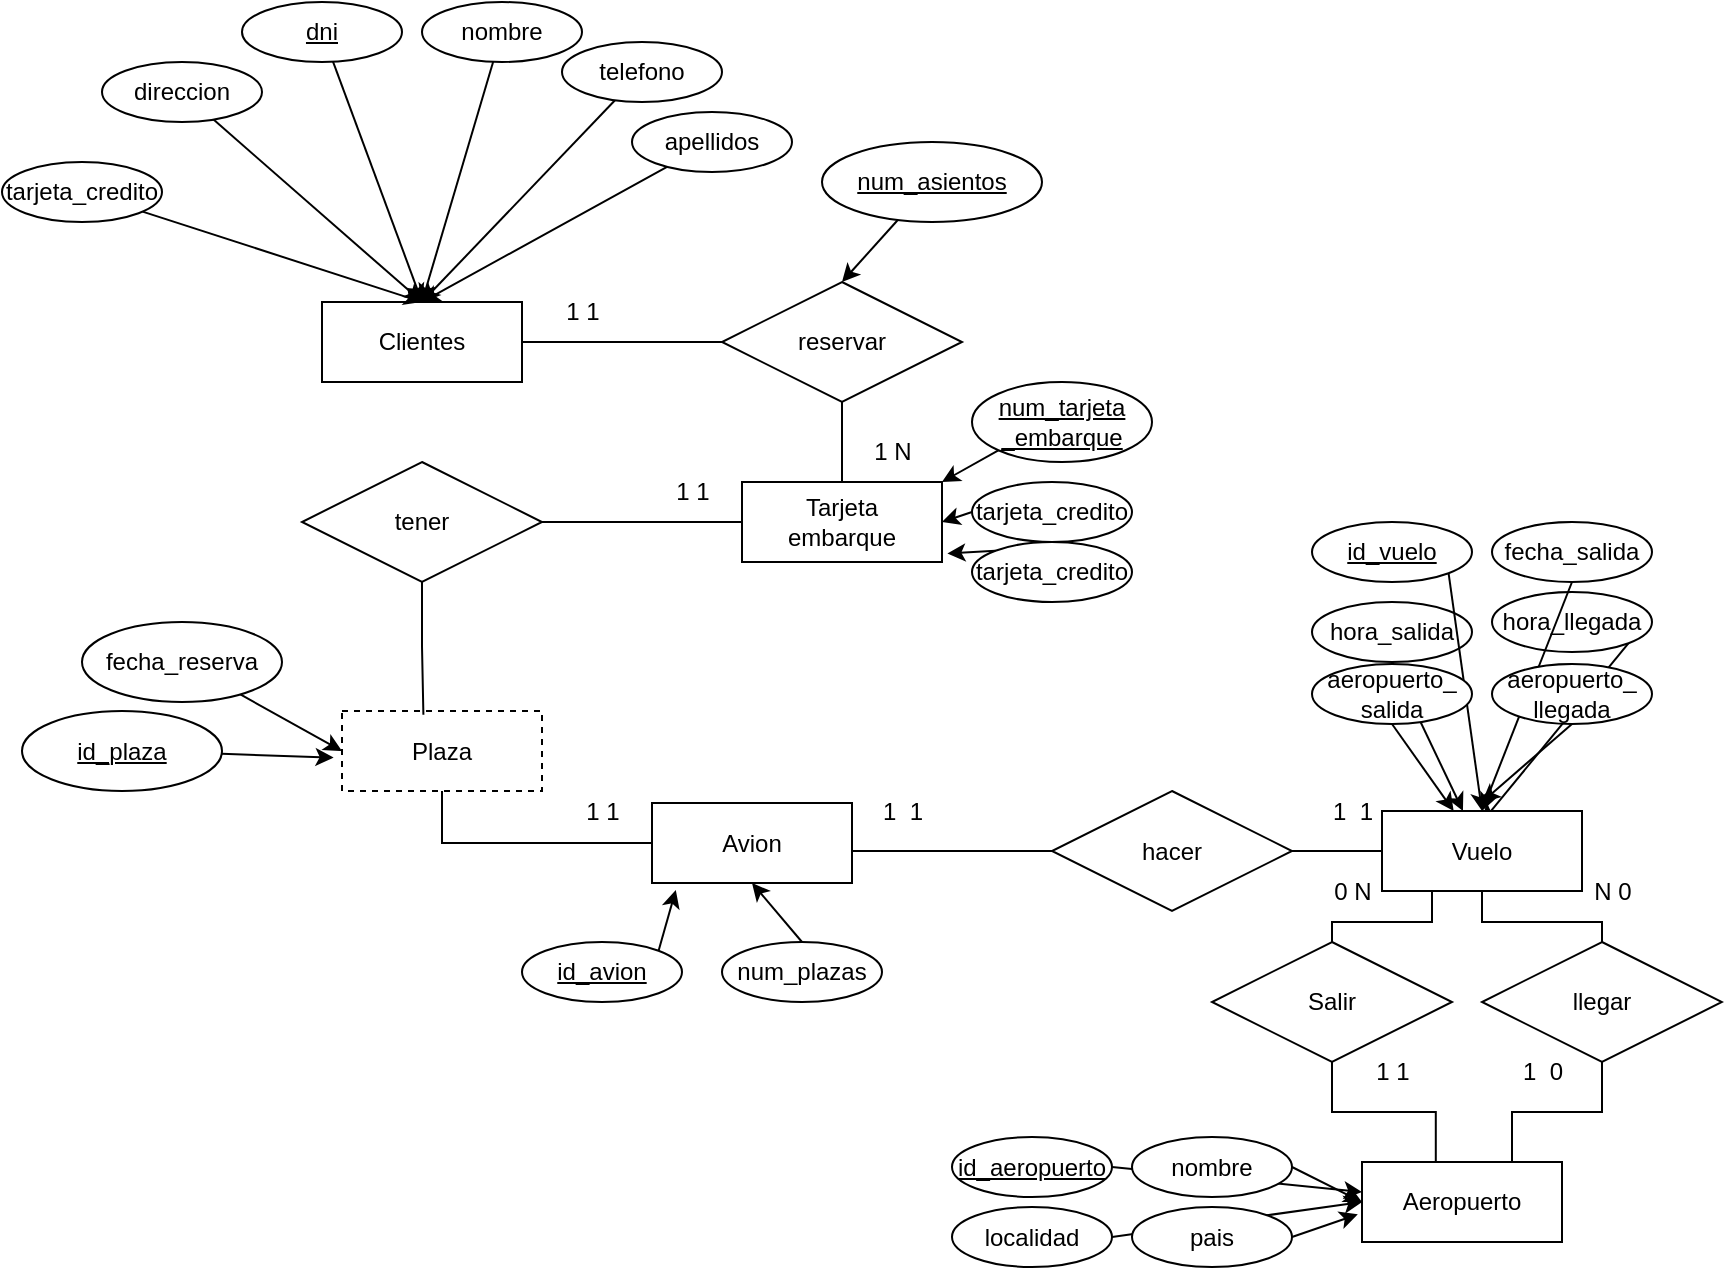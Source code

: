 <mxfile version="22.0.4" type="github">
  <diagram id="R2lEEEUBdFMjLlhIrx00" name="Page-1">
    <mxGraphModel dx="1669" dy="469" grid="1" gridSize="10" guides="1" tooltips="1" connect="1" arrows="1" fold="1" page="1" pageScale="1" pageWidth="850" pageHeight="1100" math="0" shadow="0" extFonts="Permanent Marker^https://fonts.googleapis.com/css?family=Permanent+Marker">
      <root>
        <mxCell id="0" />
        <mxCell id="1" parent="0" />
        <mxCell id="2jiFzWGauxY_XOc7GJdC-2" value="Clientes" style="whiteSpace=wrap;html=1;align=center;" parent="1" vertex="1">
          <mxGeometry x="100" y="240" width="100" height="40" as="geometry" />
        </mxCell>
        <mxCell id="2jiFzWGauxY_XOc7GJdC-4" value="Tarjeta &lt;br&gt;embarque" style="whiteSpace=wrap;html=1;align=center;" parent="1" vertex="1">
          <mxGeometry x="310" y="330" width="100" height="40" as="geometry" />
        </mxCell>
        <mxCell id="2jiFzWGauxY_XOc7GJdC-5" value="Aeropuerto" style="whiteSpace=wrap;html=1;align=center;" parent="1" vertex="1">
          <mxGeometry x="620" y="670" width="100" height="40" as="geometry" />
        </mxCell>
        <mxCell id="2jiFzWGauxY_XOc7GJdC-6" value="Avion" style="whiteSpace=wrap;html=1;align=center;" parent="1" vertex="1">
          <mxGeometry x="265" y="490.5" width="100" height="40" as="geometry" />
        </mxCell>
        <mxCell id="qRf_m3_fmnxYI7FiQeoy-19" style="edgeStyle=orthogonalEdgeStyle;rounded=0;orthogonalLoop=1;jettySize=auto;html=1;exitX=0.5;exitY=1;exitDx=0;exitDy=0;entryX=0;entryY=0.5;entryDx=0;entryDy=0;startArrow=none;startFill=0;endArrow=none;endFill=0;" edge="1" parent="1" source="2jiFzWGauxY_XOc7GJdC-7" target="2jiFzWGauxY_XOc7GJdC-6">
          <mxGeometry relative="1" as="geometry" />
        </mxCell>
        <mxCell id="2jiFzWGauxY_XOc7GJdC-7" value="Plaza" style="whiteSpace=wrap;html=1;align=center;dashed=1;" parent="1" vertex="1">
          <mxGeometry x="110" y="444.5" width="100" height="40" as="geometry" />
        </mxCell>
        <mxCell id="lYEexqLNSPWDxcUZi8AM-1" style="rounded=0;orthogonalLoop=1;jettySize=auto;html=1;entryX=0.5;entryY=0;entryDx=0;entryDy=0;" parent="1" source="2jiFzWGauxY_XOc7GJdC-8" target="2jiFzWGauxY_XOc7GJdC-2" edge="1">
          <mxGeometry relative="1" as="geometry" />
        </mxCell>
        <mxCell id="2jiFzWGauxY_XOc7GJdC-8" value="dni" style="ellipse;whiteSpace=wrap;html=1;align=center;fontStyle=4" parent="1" vertex="1">
          <mxGeometry x="60" y="90" width="80" height="30" as="geometry" />
        </mxCell>
        <mxCell id="lYEexqLNSPWDxcUZi8AM-3" style="rounded=0;orthogonalLoop=1;jettySize=auto;html=1;entryX=0.5;entryY=0;entryDx=0;entryDy=0;" parent="1" source="2jiFzWGauxY_XOc7GJdC-9" target="2jiFzWGauxY_XOc7GJdC-2" edge="1">
          <mxGeometry relative="1" as="geometry" />
        </mxCell>
        <mxCell id="2jiFzWGauxY_XOc7GJdC-9" value="nombre" style="ellipse;whiteSpace=wrap;html=1;align=center;" parent="1" vertex="1">
          <mxGeometry x="150" y="90" width="80" height="30" as="geometry" />
        </mxCell>
        <mxCell id="lYEexqLNSPWDxcUZi8AM-5" style="rounded=0;orthogonalLoop=1;jettySize=auto;html=1;entryX=0.5;entryY=0;entryDx=0;entryDy=0;" parent="1" source="2jiFzWGauxY_XOc7GJdC-11" target="2jiFzWGauxY_XOc7GJdC-2" edge="1">
          <mxGeometry relative="1" as="geometry" />
        </mxCell>
        <mxCell id="2jiFzWGauxY_XOc7GJdC-11" value="apellidos" style="ellipse;whiteSpace=wrap;html=1;align=center;" parent="1" vertex="1">
          <mxGeometry x="255" y="145" width="80" height="30" as="geometry" />
        </mxCell>
        <mxCell id="lYEexqLNSPWDxcUZi8AM-2" style="rounded=0;orthogonalLoop=1;jettySize=auto;html=1;entryX=0.5;entryY=0;entryDx=0;entryDy=0;" parent="1" source="2jiFzWGauxY_XOc7GJdC-12" target="2jiFzWGauxY_XOc7GJdC-2" edge="1">
          <mxGeometry relative="1" as="geometry" />
        </mxCell>
        <mxCell id="2jiFzWGauxY_XOc7GJdC-12" value="direccion" style="ellipse;whiteSpace=wrap;html=1;align=center;" parent="1" vertex="1">
          <mxGeometry x="-10" y="120" width="80" height="30" as="geometry" />
        </mxCell>
        <mxCell id="lYEexqLNSPWDxcUZi8AM-4" style="rounded=0;orthogonalLoop=1;jettySize=auto;html=1;entryX=0.5;entryY=0;entryDx=0;entryDy=0;" parent="1" source="2jiFzWGauxY_XOc7GJdC-13" target="2jiFzWGauxY_XOc7GJdC-2" edge="1">
          <mxGeometry relative="1" as="geometry" />
        </mxCell>
        <mxCell id="2jiFzWGauxY_XOc7GJdC-13" value="telefono" style="ellipse;whiteSpace=wrap;html=1;align=center;" parent="1" vertex="1">
          <mxGeometry x="220" y="110" width="80" height="30" as="geometry" />
        </mxCell>
        <mxCell id="lYEexqLNSPWDxcUZi8AM-6" style="rounded=0;orthogonalLoop=1;jettySize=auto;html=1;entryX=0.5;entryY=0;entryDx=0;entryDy=0;" parent="1" source="2jiFzWGauxY_XOc7GJdC-14" target="2jiFzWGauxY_XOc7GJdC-2" edge="1">
          <mxGeometry relative="1" as="geometry" />
        </mxCell>
        <mxCell id="2jiFzWGauxY_XOc7GJdC-14" value="tarjeta_credito" style="ellipse;whiteSpace=wrap;html=1;align=center;" parent="1" vertex="1">
          <mxGeometry x="-60" y="170" width="80" height="30" as="geometry" />
        </mxCell>
        <mxCell id="lYEexqLNSPWDxcUZi8AM-8" style="rounded=0;orthogonalLoop=1;jettySize=auto;html=1;entryX=0.5;entryY=0;entryDx=0;entryDy=0;" parent="1" source="2jiFzWGauxY_XOc7GJdC-15" target="lYEexqLNSPWDxcUZi8AM-7" edge="1">
          <mxGeometry relative="1" as="geometry" />
        </mxCell>
        <mxCell id="2jiFzWGauxY_XOc7GJdC-15" value="num_asientos" style="ellipse;whiteSpace=wrap;html=1;align=center;fontStyle=4" parent="1" vertex="1">
          <mxGeometry x="350" y="160" width="110" height="40" as="geometry" />
        </mxCell>
        <mxCell id="lYEexqLNSPWDxcUZi8AM-9" style="rounded=0;orthogonalLoop=1;jettySize=auto;html=1;entryX=0;entryY=0.5;entryDx=0;entryDy=0;" parent="1" source="2jiFzWGauxY_XOc7GJdC-16" target="2jiFzWGauxY_XOc7GJdC-7" edge="1">
          <mxGeometry relative="1" as="geometry" />
        </mxCell>
        <mxCell id="2jiFzWGauxY_XOc7GJdC-16" value="fecha_reserva" style="ellipse;whiteSpace=wrap;html=1;align=center;" parent="1" vertex="1">
          <mxGeometry x="-20" y="400" width="100" height="40" as="geometry" />
        </mxCell>
        <mxCell id="qRf_m3_fmnxYI7FiQeoy-16" style="rounded=0;orthogonalLoop=1;jettySize=auto;html=1;exitX=0;exitY=1;exitDx=0;exitDy=0;entryX=1;entryY=0;entryDx=0;entryDy=0;" edge="1" parent="1" source="2jiFzWGauxY_XOc7GJdC-17" target="2jiFzWGauxY_XOc7GJdC-4">
          <mxGeometry relative="1" as="geometry" />
        </mxCell>
        <mxCell id="2jiFzWGauxY_XOc7GJdC-17" value="num_tarjeta&lt;br&gt;_embarque" style="ellipse;whiteSpace=wrap;html=1;align=center;fontStyle=4" parent="1" vertex="1">
          <mxGeometry x="425" y="280" width="90" height="40" as="geometry" />
        </mxCell>
        <mxCell id="2jiFzWGauxY_XOc7GJdC-18" value="tarjeta_credito" style="ellipse;whiteSpace=wrap;html=1;align=center;" parent="1" vertex="1">
          <mxGeometry x="425" y="360" width="80" height="30" as="geometry" />
        </mxCell>
        <mxCell id="qRf_m3_fmnxYI7FiQeoy-17" style="rounded=0;orthogonalLoop=1;jettySize=auto;html=1;exitX=0;exitY=0.5;exitDx=0;exitDy=0;entryX=1;entryY=0.5;entryDx=0;entryDy=0;" edge="1" parent="1" source="2jiFzWGauxY_XOc7GJdC-20" target="2jiFzWGauxY_XOc7GJdC-4">
          <mxGeometry relative="1" as="geometry" />
        </mxCell>
        <mxCell id="2jiFzWGauxY_XOc7GJdC-20" value="tarjeta_credito" style="ellipse;whiteSpace=wrap;html=1;align=center;" parent="1" vertex="1">
          <mxGeometry x="425" y="330" width="80" height="30" as="geometry" />
        </mxCell>
        <mxCell id="2jiFzWGauxY_XOc7GJdC-21" value="id_avion&lt;br&gt;" style="ellipse;whiteSpace=wrap;html=1;align=center;fontStyle=4" parent="1" vertex="1">
          <mxGeometry x="200" y="560" width="80" height="30" as="geometry" />
        </mxCell>
        <mxCell id="qRf_m3_fmnxYI7FiQeoy-21" style="rounded=0;orthogonalLoop=1;jettySize=auto;html=1;exitX=0.5;exitY=0;exitDx=0;exitDy=0;entryX=0.5;entryY=1;entryDx=0;entryDy=0;" edge="1" parent="1" source="2jiFzWGauxY_XOc7GJdC-22" target="2jiFzWGauxY_XOc7GJdC-6">
          <mxGeometry relative="1" as="geometry" />
        </mxCell>
        <mxCell id="2jiFzWGauxY_XOc7GJdC-22" value="num_plazas" style="ellipse;whiteSpace=wrap;html=1;align=center;" parent="1" vertex="1">
          <mxGeometry x="300" y="560" width="80" height="30" as="geometry" />
        </mxCell>
        <mxCell id="qRf_m3_fmnxYI7FiQeoy-32" style="rounded=0;orthogonalLoop=1;jettySize=auto;html=1;exitX=1;exitY=0.5;exitDx=0;exitDy=0;entryX=0;entryY=0.5;entryDx=0;entryDy=0;" edge="1" parent="1" source="2jiFzWGauxY_XOc7GJdC-23" target="2jiFzWGauxY_XOc7GJdC-5">
          <mxGeometry relative="1" as="geometry" />
        </mxCell>
        <mxCell id="2jiFzWGauxY_XOc7GJdC-23" value="localidad" style="ellipse;whiteSpace=wrap;html=1;align=center;fontStyle=0" parent="1" vertex="1">
          <mxGeometry x="415" y="692.5" width="80" height="30" as="geometry" />
        </mxCell>
        <mxCell id="2jiFzWGauxY_XOc7GJdC-24" value="pais" style="ellipse;whiteSpace=wrap;html=1;align=center;" parent="1" vertex="1">
          <mxGeometry x="505" y="692.5" width="80" height="30" as="geometry" />
        </mxCell>
        <mxCell id="qRf_m3_fmnxYI7FiQeoy-29" style="rounded=0;orthogonalLoop=1;jettySize=auto;html=1;exitX=1;exitY=0.5;exitDx=0;exitDy=0;" edge="1" parent="1" source="2jiFzWGauxY_XOc7GJdC-25" target="2jiFzWGauxY_XOc7GJdC-5">
          <mxGeometry relative="1" as="geometry" />
        </mxCell>
        <mxCell id="2jiFzWGauxY_XOc7GJdC-25" value="id_aeropuerto" style="ellipse;whiteSpace=wrap;html=1;align=center;fontStyle=4" parent="1" vertex="1">
          <mxGeometry x="415" y="657.5" width="80" height="30" as="geometry" />
        </mxCell>
        <mxCell id="qRf_m3_fmnxYI7FiQeoy-30" style="rounded=0;orthogonalLoop=1;jettySize=auto;html=1;exitX=1;exitY=0.5;exitDx=0;exitDy=0;" edge="1" parent="1" source="2jiFzWGauxY_XOc7GJdC-26">
          <mxGeometry relative="1" as="geometry">
            <mxPoint x="620" y="690" as="targetPoint" />
          </mxGeometry>
        </mxCell>
        <mxCell id="2jiFzWGauxY_XOc7GJdC-26" value="nombre" style="ellipse;whiteSpace=wrap;html=1;align=center;" parent="1" vertex="1">
          <mxGeometry x="505" y="657.5" width="80" height="30" as="geometry" />
        </mxCell>
        <mxCell id="qRf_m3_fmnxYI7FiQeoy-26" style="rounded=0;orthogonalLoop=1;jettySize=auto;html=1;exitX=0.5;exitY=1;exitDx=0;exitDy=0;" edge="1" parent="1" source="2jiFzWGauxY_XOc7GJdC-27" target="qRf_m3_fmnxYI7FiQeoy-7">
          <mxGeometry relative="1" as="geometry" />
        </mxCell>
        <mxCell id="2jiFzWGauxY_XOc7GJdC-27" value="hora_salida" style="ellipse;whiteSpace=wrap;html=1;align=center;fontStyle=0" parent="1" vertex="1">
          <mxGeometry x="595" y="390" width="80" height="30" as="geometry" />
        </mxCell>
        <mxCell id="qRf_m3_fmnxYI7FiQeoy-23" style="rounded=0;orthogonalLoop=1;jettySize=auto;html=1;exitX=1;exitY=1;exitDx=0;exitDy=0;" edge="1" parent="1" source="2jiFzWGauxY_XOc7GJdC-28">
          <mxGeometry relative="1" as="geometry">
            <mxPoint x="680" y="500" as="targetPoint" />
          </mxGeometry>
        </mxCell>
        <mxCell id="2jiFzWGauxY_XOc7GJdC-28" value="hora_llegada" style="ellipse;whiteSpace=wrap;html=1;align=center;" parent="1" vertex="1">
          <mxGeometry x="685" y="385" width="80" height="30" as="geometry" />
        </mxCell>
        <mxCell id="qRf_m3_fmnxYI7FiQeoy-25" style="rounded=0;orthogonalLoop=1;jettySize=auto;html=1;exitX=1;exitY=1;exitDx=0;exitDy=0;entryX=0.5;entryY=0;entryDx=0;entryDy=0;" edge="1" parent="1" source="2jiFzWGauxY_XOc7GJdC-29" target="qRf_m3_fmnxYI7FiQeoy-7">
          <mxGeometry relative="1" as="geometry" />
        </mxCell>
        <mxCell id="2jiFzWGauxY_XOc7GJdC-29" value="id_vuelo" style="ellipse;whiteSpace=wrap;html=1;align=center;fontStyle=4" parent="1" vertex="1">
          <mxGeometry x="595" y="350" width="80" height="30" as="geometry" />
        </mxCell>
        <mxCell id="qRf_m3_fmnxYI7FiQeoy-22" style="rounded=0;orthogonalLoop=1;jettySize=auto;html=1;exitX=0.5;exitY=1;exitDx=0;exitDy=0;entryX=0.5;entryY=0;entryDx=0;entryDy=0;" edge="1" parent="1" source="2jiFzWGauxY_XOc7GJdC-30" target="qRf_m3_fmnxYI7FiQeoy-7">
          <mxGeometry relative="1" as="geometry" />
        </mxCell>
        <mxCell id="2jiFzWGauxY_XOc7GJdC-30" value="fecha_salida" style="ellipse;whiteSpace=wrap;html=1;align=center;" parent="1" vertex="1">
          <mxGeometry x="685" y="350" width="80" height="30" as="geometry" />
        </mxCell>
        <mxCell id="qRf_m3_fmnxYI7FiQeoy-27" style="rounded=0;orthogonalLoop=1;jettySize=auto;html=1;exitX=0.5;exitY=1;exitDx=0;exitDy=0;" edge="1" parent="1" source="2jiFzWGauxY_XOc7GJdC-31" target="qRf_m3_fmnxYI7FiQeoy-7">
          <mxGeometry relative="1" as="geometry" />
        </mxCell>
        <mxCell id="2jiFzWGauxY_XOc7GJdC-31" value="aeropuerto_&lt;br&gt;salida" style="ellipse;whiteSpace=wrap;html=1;align=center;fontStyle=0" parent="1" vertex="1">
          <mxGeometry x="595" y="421" width="80" height="30" as="geometry" />
        </mxCell>
        <mxCell id="qRf_m3_fmnxYI7FiQeoy-24" style="rounded=0;orthogonalLoop=1;jettySize=auto;html=1;exitX=0.5;exitY=1;exitDx=0;exitDy=0;" edge="1" parent="1" source="2jiFzWGauxY_XOc7GJdC-32">
          <mxGeometry relative="1" as="geometry">
            <mxPoint x="680" y="490" as="targetPoint" />
          </mxGeometry>
        </mxCell>
        <mxCell id="2jiFzWGauxY_XOc7GJdC-32" value="aeropuerto_&lt;br&gt;llegada" style="ellipse;whiteSpace=wrap;html=1;align=center;" parent="1" vertex="1">
          <mxGeometry x="685" y="421" width="80" height="30" as="geometry" />
        </mxCell>
        <mxCell id="lYEexqLNSPWDxcUZi8AM-10" style="edgeStyle=orthogonalEdgeStyle;rounded=0;orthogonalLoop=1;jettySize=auto;html=1;entryX=1;entryY=0.5;entryDx=0;entryDy=0;startArrow=none;startFill=0;endArrow=none;endFill=0;" parent="1" source="lYEexqLNSPWDxcUZi8AM-7" target="2jiFzWGauxY_XOc7GJdC-2" edge="1">
          <mxGeometry relative="1" as="geometry" />
        </mxCell>
        <mxCell id="lYEexqLNSPWDxcUZi8AM-11" style="edgeStyle=orthogonalEdgeStyle;rounded=0;orthogonalLoop=1;jettySize=auto;html=1;entryX=0.5;entryY=0;entryDx=0;entryDy=0;startArrow=none;startFill=0;endArrow=none;endFill=0;" parent="1" source="lYEexqLNSPWDxcUZi8AM-7" target="2jiFzWGauxY_XOc7GJdC-4" edge="1">
          <mxGeometry relative="1" as="geometry" />
        </mxCell>
        <mxCell id="lYEexqLNSPWDxcUZi8AM-7" value="reservar" style="shape=rhombus;perimeter=rhombusPerimeter;whiteSpace=wrap;html=1;align=center;" parent="1" vertex="1">
          <mxGeometry x="300" y="230" width="120" height="60" as="geometry" />
        </mxCell>
        <mxCell id="qRf_m3_fmnxYI7FiQeoy-9" style="edgeStyle=orthogonalEdgeStyle;rounded=0;orthogonalLoop=1;jettySize=auto;html=1;entryX=0;entryY=0.5;entryDx=0;entryDy=0;startArrow=none;startFill=0;endArrow=none;endFill=0;" edge="1" parent="1" source="lYEexqLNSPWDxcUZi8AM-14" target="qRf_m3_fmnxYI7FiQeoy-7">
          <mxGeometry relative="1" as="geometry" />
        </mxCell>
        <mxCell id="lYEexqLNSPWDxcUZi8AM-14" value="hacer" style="shape=rhombus;perimeter=rhombusPerimeter;whiteSpace=wrap;html=1;align=center;" parent="1" vertex="1">
          <mxGeometry x="465" y="484.5" width="120" height="60" as="geometry" />
        </mxCell>
        <mxCell id="lYEexqLNSPWDxcUZi8AM-26" style="edgeStyle=orthogonalEdgeStyle;rounded=0;orthogonalLoop=1;jettySize=auto;html=1;startArrow=none;startFill=0;endArrow=none;endFill=0;" parent="1" source="lYEexqLNSPWDxcUZi8AM-15" target="2jiFzWGauxY_XOc7GJdC-4" edge="1">
          <mxGeometry relative="1" as="geometry" />
        </mxCell>
        <mxCell id="lYEexqLNSPWDxcUZi8AM-15" value="tener" style="shape=rhombus;perimeter=rhombusPerimeter;whiteSpace=wrap;html=1;align=center;" parent="1" vertex="1">
          <mxGeometry x="90" y="320" width="120" height="60" as="geometry" />
        </mxCell>
        <mxCell id="lYEexqLNSPWDxcUZi8AM-16" value="1 N" style="text;html=1;align=center;verticalAlign=middle;resizable=0;points=[];autosize=1;strokeColor=none;fillColor=none;" parent="1" vertex="1">
          <mxGeometry x="365" y="300" width="40" height="30" as="geometry" />
        </mxCell>
        <mxCell id="lYEexqLNSPWDxcUZi8AM-17" value="1 1" style="text;html=1;align=center;verticalAlign=middle;resizable=0;points=[];autosize=1;strokeColor=none;fillColor=none;" parent="1" vertex="1">
          <mxGeometry x="210" y="230" width="40" height="30" as="geometry" />
        </mxCell>
        <mxCell id="lYEexqLNSPWDxcUZi8AM-19" style="rounded=0;orthogonalLoop=1;jettySize=auto;html=1;entryX=-0.042;entryY=0.582;entryDx=0;entryDy=0;entryPerimeter=0;" parent="1" source="lYEexqLNSPWDxcUZi8AM-18" target="2jiFzWGauxY_XOc7GJdC-7" edge="1">
          <mxGeometry relative="1" as="geometry" />
        </mxCell>
        <mxCell id="lYEexqLNSPWDxcUZi8AM-18" value="id_plaza" style="ellipse;whiteSpace=wrap;html=1;align=center;fontStyle=4" parent="1" vertex="1">
          <mxGeometry x="-50" y="444.5" width="100" height="40" as="geometry" />
        </mxCell>
        <mxCell id="qRf_m3_fmnxYI7FiQeoy-5" style="edgeStyle=orthogonalEdgeStyle;rounded=0;orthogonalLoop=1;jettySize=auto;html=1;entryX=0.407;entryY=0.048;entryDx=0;entryDy=0;entryPerimeter=0;startArrow=none;startFill=0;endArrow=none;endFill=0;" edge="1" parent="1" source="lYEexqLNSPWDxcUZi8AM-15" target="2jiFzWGauxY_XOc7GJdC-7">
          <mxGeometry relative="1" as="geometry" />
        </mxCell>
        <mxCell id="qRf_m3_fmnxYI7FiQeoy-12" style="edgeStyle=orthogonalEdgeStyle;rounded=0;orthogonalLoop=1;jettySize=auto;html=1;entryX=0.5;entryY=0;entryDx=0;entryDy=0;startArrow=none;startFill=0;endArrow=none;endFill=0;" edge="1" parent="1" source="qRf_m3_fmnxYI7FiQeoy-7" target="qRf_m3_fmnxYI7FiQeoy-11">
          <mxGeometry relative="1" as="geometry">
            <Array as="points">
              <mxPoint x="680" y="550" />
              <mxPoint x="740" y="550" />
            </Array>
          </mxGeometry>
        </mxCell>
        <mxCell id="qRf_m3_fmnxYI7FiQeoy-13" style="edgeStyle=orthogonalEdgeStyle;rounded=0;orthogonalLoop=1;jettySize=auto;html=1;exitX=0.25;exitY=1;exitDx=0;exitDy=0;startArrow=none;startFill=0;endArrow=none;endFill=0;" edge="1" parent="1" source="qRf_m3_fmnxYI7FiQeoy-7" target="qRf_m3_fmnxYI7FiQeoy-10">
          <mxGeometry relative="1" as="geometry">
            <Array as="points">
              <mxPoint x="655" y="550" />
              <mxPoint x="605" y="550" />
            </Array>
          </mxGeometry>
        </mxCell>
        <mxCell id="qRf_m3_fmnxYI7FiQeoy-7" value="Vuelo" style="whiteSpace=wrap;html=1;align=center;" vertex="1" parent="1">
          <mxGeometry x="630" y="494.5" width="100" height="40" as="geometry" />
        </mxCell>
        <mxCell id="qRf_m3_fmnxYI7FiQeoy-8" style="edgeStyle=orthogonalEdgeStyle;rounded=0;orthogonalLoop=1;jettySize=auto;html=1;entryX=0;entryY=0.5;entryDx=0;entryDy=0;startArrow=none;startFill=0;endArrow=none;endFill=0;" edge="1" parent="1" source="2jiFzWGauxY_XOc7GJdC-6" target="lYEexqLNSPWDxcUZi8AM-14">
          <mxGeometry relative="1" as="geometry">
            <Array as="points">
              <mxPoint x="415" y="515" />
            </Array>
          </mxGeometry>
        </mxCell>
        <mxCell id="qRf_m3_fmnxYI7FiQeoy-10" value="Salir" style="shape=rhombus;perimeter=rhombusPerimeter;whiteSpace=wrap;html=1;align=center;" vertex="1" parent="1">
          <mxGeometry x="545" y="560" width="120" height="60" as="geometry" />
        </mxCell>
        <mxCell id="qRf_m3_fmnxYI7FiQeoy-15" style="edgeStyle=orthogonalEdgeStyle;rounded=0;orthogonalLoop=1;jettySize=auto;html=1;entryX=0.75;entryY=0;entryDx=0;entryDy=0;startArrow=none;startFill=0;endArrow=none;endFill=0;" edge="1" parent="1" source="qRf_m3_fmnxYI7FiQeoy-11" target="2jiFzWGauxY_XOc7GJdC-5">
          <mxGeometry relative="1" as="geometry" />
        </mxCell>
        <mxCell id="qRf_m3_fmnxYI7FiQeoy-11" value="llegar" style="shape=rhombus;perimeter=rhombusPerimeter;whiteSpace=wrap;html=1;align=center;" vertex="1" parent="1">
          <mxGeometry x="680" y="560" width="120" height="60" as="geometry" />
        </mxCell>
        <mxCell id="qRf_m3_fmnxYI7FiQeoy-14" style="edgeStyle=orthogonalEdgeStyle;rounded=0;orthogonalLoop=1;jettySize=auto;html=1;entryX=0.369;entryY=0.005;entryDx=0;entryDy=0;entryPerimeter=0;startArrow=none;startFill=0;endArrow=none;endFill=0;" edge="1" parent="1" source="qRf_m3_fmnxYI7FiQeoy-10" target="2jiFzWGauxY_XOc7GJdC-5">
          <mxGeometry relative="1" as="geometry" />
        </mxCell>
        <mxCell id="qRf_m3_fmnxYI7FiQeoy-18" style="rounded=0;orthogonalLoop=1;jettySize=auto;html=1;exitX=0;exitY=0;exitDx=0;exitDy=0;entryX=1.027;entryY=0.893;entryDx=0;entryDy=0;entryPerimeter=0;" edge="1" parent="1" source="2jiFzWGauxY_XOc7GJdC-18" target="2jiFzWGauxY_XOc7GJdC-4">
          <mxGeometry relative="1" as="geometry" />
        </mxCell>
        <mxCell id="qRf_m3_fmnxYI7FiQeoy-20" style="rounded=0;orthogonalLoop=1;jettySize=auto;html=1;exitX=1;exitY=0;exitDx=0;exitDy=0;entryX=0.119;entryY=1.088;entryDx=0;entryDy=0;entryPerimeter=0;" edge="1" parent="1" source="2jiFzWGauxY_XOc7GJdC-21" target="2jiFzWGauxY_XOc7GJdC-6">
          <mxGeometry relative="1" as="geometry" />
        </mxCell>
        <mxCell id="qRf_m3_fmnxYI7FiQeoy-31" style="rounded=0;orthogonalLoop=1;jettySize=auto;html=1;exitX=1;exitY=0.5;exitDx=0;exitDy=0;entryX=-0.021;entryY=0.654;entryDx=0;entryDy=0;entryPerimeter=0;" edge="1" parent="1" source="2jiFzWGauxY_XOc7GJdC-24" target="2jiFzWGauxY_XOc7GJdC-5">
          <mxGeometry relative="1" as="geometry" />
        </mxCell>
        <mxCell id="qRf_m3_fmnxYI7FiQeoy-33" value="1 1" style="text;html=1;align=center;verticalAlign=middle;resizable=0;points=[];autosize=1;strokeColor=none;fillColor=none;" vertex="1" parent="1">
          <mxGeometry x="265" y="320" width="40" height="30" as="geometry" />
        </mxCell>
        <mxCell id="qRf_m3_fmnxYI7FiQeoy-36" value="1&amp;nbsp; 1" style="text;html=1;align=center;verticalAlign=middle;resizable=0;points=[];autosize=1;strokeColor=none;fillColor=none;" vertex="1" parent="1">
          <mxGeometry x="595" y="480" width="40" height="30" as="geometry" />
        </mxCell>
        <mxCell id="qRf_m3_fmnxYI7FiQeoy-37" value="1&amp;nbsp; 1" style="text;html=1;align=center;verticalAlign=middle;resizable=0;points=[];autosize=1;strokeColor=none;fillColor=none;" vertex="1" parent="1">
          <mxGeometry x="370" y="480" width="40" height="30" as="geometry" />
        </mxCell>
        <mxCell id="qRf_m3_fmnxYI7FiQeoy-38" value="1 1" style="text;html=1;align=center;verticalAlign=middle;resizable=0;points=[];autosize=1;strokeColor=none;fillColor=none;" vertex="1" parent="1">
          <mxGeometry x="615" y="610" width="40" height="30" as="geometry" />
        </mxCell>
        <mxCell id="qRf_m3_fmnxYI7FiQeoy-40" value="0 N" style="text;html=1;align=center;verticalAlign=middle;resizable=0;points=[];autosize=1;strokeColor=none;fillColor=none;" vertex="1" parent="1">
          <mxGeometry x="595" y="520" width="40" height="30" as="geometry" />
        </mxCell>
        <mxCell id="qRf_m3_fmnxYI7FiQeoy-41" value="1&amp;nbsp; 0" style="text;html=1;align=center;verticalAlign=middle;resizable=0;points=[];autosize=1;strokeColor=none;fillColor=none;" vertex="1" parent="1">
          <mxGeometry x="690" y="610" width="40" height="30" as="geometry" />
        </mxCell>
        <mxCell id="qRf_m3_fmnxYI7FiQeoy-42" value="N 0" style="text;html=1;align=center;verticalAlign=middle;resizable=0;points=[];autosize=1;strokeColor=none;fillColor=none;" vertex="1" parent="1">
          <mxGeometry x="725" y="520" width="40" height="30" as="geometry" />
        </mxCell>
        <mxCell id="qRf_m3_fmnxYI7FiQeoy-44" value="1 1" style="text;html=1;align=center;verticalAlign=middle;resizable=0;points=[];autosize=1;strokeColor=none;fillColor=none;" vertex="1" parent="1">
          <mxGeometry x="220" y="480" width="40" height="30" as="geometry" />
        </mxCell>
      </root>
    </mxGraphModel>
  </diagram>
</mxfile>
